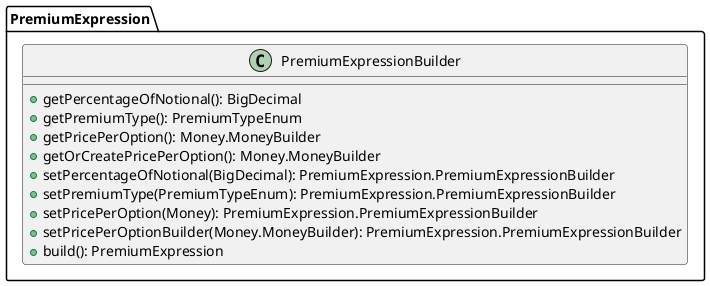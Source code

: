 @startuml

    class PremiumExpression.PremiumExpressionBuilder [[PremiumExpression.PremiumExpressionBuilder.html]] {
        +getPercentageOfNotional(): BigDecimal
        +getPremiumType(): PremiumTypeEnum
        +getPricePerOption(): Money.MoneyBuilder
        +getOrCreatePricePerOption(): Money.MoneyBuilder
        +setPercentageOfNotional(BigDecimal): PremiumExpression.PremiumExpressionBuilder
        +setPremiumType(PremiumTypeEnum): PremiumExpression.PremiumExpressionBuilder
        +setPricePerOption(Money): PremiumExpression.PremiumExpressionBuilder
        +setPricePerOptionBuilder(Money.MoneyBuilder): PremiumExpression.PremiumExpressionBuilder
        +build(): PremiumExpression
    }

@enduml
